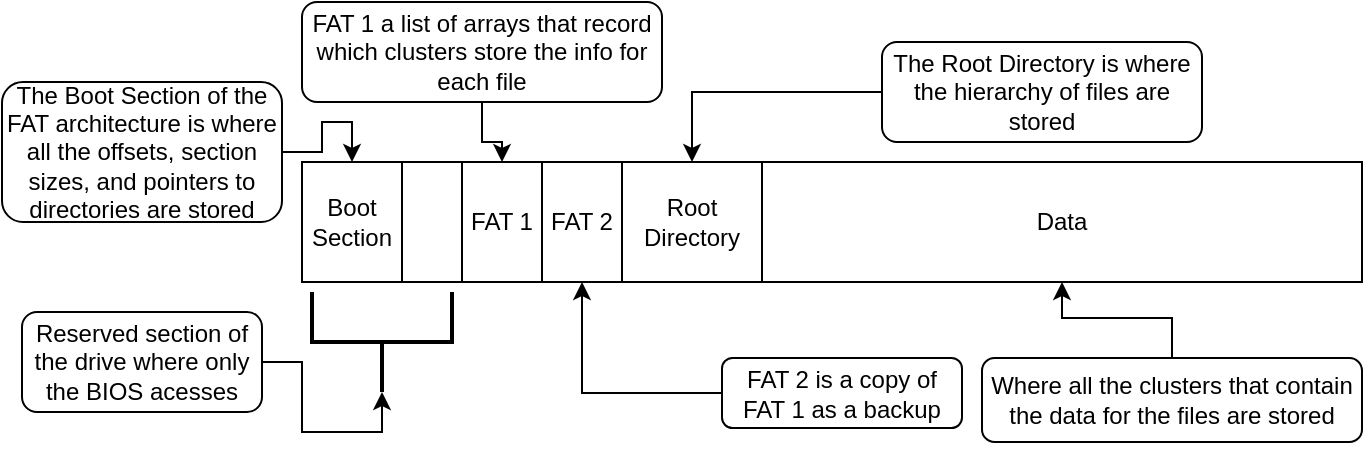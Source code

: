 <mxfile version="16.5.1" type="github">
  <diagram id="_Vxz8Yq0EqSx3GSfOWIa" name="Page-1">
    <mxGraphModel dx="1422" dy="780" grid="1" gridSize="10" guides="1" tooltips="1" connect="1" arrows="1" fold="1" page="1" pageScale="1" pageWidth="850" pageHeight="1100" math="0" shadow="0">
      <root>
        <mxCell id="0" />
        <mxCell id="1" parent="0" />
        <mxCell id="LFPvP2h6S6XEyQbVQH9w-1" value="Boot Section" style="rounded=0;whiteSpace=wrap;html=1;" vertex="1" parent="1">
          <mxGeometry x="270" y="280" width="50" height="60" as="geometry" />
        </mxCell>
        <mxCell id="LFPvP2h6S6XEyQbVQH9w-2" value="" style="rounded=0;whiteSpace=wrap;html=1;" vertex="1" parent="1">
          <mxGeometry x="320" y="280" width="30" height="60" as="geometry" />
        </mxCell>
        <mxCell id="LFPvP2h6S6XEyQbVQH9w-3" value="FAT 1" style="rounded=0;whiteSpace=wrap;html=1;" vertex="1" parent="1">
          <mxGeometry x="350" y="280" width="40" height="60" as="geometry" />
        </mxCell>
        <mxCell id="LFPvP2h6S6XEyQbVQH9w-4" value="FAT 2" style="rounded=0;whiteSpace=wrap;html=1;" vertex="1" parent="1">
          <mxGeometry x="390" y="280" width="40" height="60" as="geometry" />
        </mxCell>
        <mxCell id="LFPvP2h6S6XEyQbVQH9w-5" value="Root Directory" style="rounded=0;whiteSpace=wrap;html=1;" vertex="1" parent="1">
          <mxGeometry x="430" y="280" width="70" height="60" as="geometry" />
        </mxCell>
        <mxCell id="LFPvP2h6S6XEyQbVQH9w-6" value="Data" style="rounded=0;whiteSpace=wrap;html=1;" vertex="1" parent="1">
          <mxGeometry x="500" y="280" width="300" height="60" as="geometry" />
        </mxCell>
        <mxCell id="LFPvP2h6S6XEyQbVQH9w-23" style="edgeStyle=orthogonalEdgeStyle;rounded=0;orthogonalLoop=1;jettySize=auto;html=1;entryX=0.5;entryY=0;entryDx=0;entryDy=0;" edge="1" parent="1" source="LFPvP2h6S6XEyQbVQH9w-7" target="LFPvP2h6S6XEyQbVQH9w-1">
          <mxGeometry relative="1" as="geometry" />
        </mxCell>
        <mxCell id="LFPvP2h6S6XEyQbVQH9w-7" value="The Boot Section of the FAT architecture is where all the offsets, section sizes, and pointers to directories are stored" style="rounded=1;whiteSpace=wrap;html=1;" vertex="1" parent="1">
          <mxGeometry x="120" y="240" width="140" height="70" as="geometry" />
        </mxCell>
        <mxCell id="LFPvP2h6S6XEyQbVQH9w-9" value="" style="strokeWidth=2;html=1;shape=mxgraph.flowchart.annotation_2;align=left;labelPosition=right;pointerEvents=1;rotation=-90;" vertex="1" parent="1">
          <mxGeometry x="285" y="335" width="50" height="70" as="geometry" />
        </mxCell>
        <mxCell id="LFPvP2h6S6XEyQbVQH9w-14" style="edgeStyle=orthogonalEdgeStyle;rounded=0;orthogonalLoop=1;jettySize=auto;html=1;entryX=0;entryY=0.5;entryDx=0;entryDy=0;entryPerimeter=0;" edge="1" parent="1" source="LFPvP2h6S6XEyQbVQH9w-13" target="LFPvP2h6S6XEyQbVQH9w-9">
          <mxGeometry relative="1" as="geometry" />
        </mxCell>
        <mxCell id="LFPvP2h6S6XEyQbVQH9w-13" value="Reserved section of the drive where only the BIOS acesses" style="rounded=1;whiteSpace=wrap;html=1;" vertex="1" parent="1">
          <mxGeometry x="130" y="355" width="120" height="50" as="geometry" />
        </mxCell>
        <mxCell id="LFPvP2h6S6XEyQbVQH9w-24" style="edgeStyle=orthogonalEdgeStyle;rounded=0;orthogonalLoop=1;jettySize=auto;html=1;" edge="1" parent="1" source="LFPvP2h6S6XEyQbVQH9w-15" target="LFPvP2h6S6XEyQbVQH9w-3">
          <mxGeometry relative="1" as="geometry" />
        </mxCell>
        <mxCell id="LFPvP2h6S6XEyQbVQH9w-15" value="FAT 1 a list of arrays that record which clusters store the info for each file" style="rounded=1;whiteSpace=wrap;html=1;" vertex="1" parent="1">
          <mxGeometry x="270" y="200" width="180" height="50" as="geometry" />
        </mxCell>
        <mxCell id="LFPvP2h6S6XEyQbVQH9w-18" style="edgeStyle=orthogonalEdgeStyle;rounded=0;orthogonalLoop=1;jettySize=auto;html=1;entryX=0.5;entryY=1;entryDx=0;entryDy=0;" edge="1" parent="1" source="LFPvP2h6S6XEyQbVQH9w-17" target="LFPvP2h6S6XEyQbVQH9w-4">
          <mxGeometry relative="1" as="geometry" />
        </mxCell>
        <mxCell id="LFPvP2h6S6XEyQbVQH9w-17" value="FAT 2 is a copy of FAT 1 as a backup" style="rounded=1;whiteSpace=wrap;html=1;" vertex="1" parent="1">
          <mxGeometry x="480" y="378" width="120" height="35" as="geometry" />
        </mxCell>
        <mxCell id="LFPvP2h6S6XEyQbVQH9w-20" style="edgeStyle=orthogonalEdgeStyle;rounded=0;orthogonalLoop=1;jettySize=auto;html=1;" edge="1" parent="1" source="LFPvP2h6S6XEyQbVQH9w-19" target="LFPvP2h6S6XEyQbVQH9w-5">
          <mxGeometry relative="1" as="geometry" />
        </mxCell>
        <mxCell id="LFPvP2h6S6XEyQbVQH9w-19" value="The Root Directory is where the hierarchy of files are stored" style="rounded=1;whiteSpace=wrap;html=1;" vertex="1" parent="1">
          <mxGeometry x="560" y="220" width="160" height="50" as="geometry" />
        </mxCell>
        <mxCell id="LFPvP2h6S6XEyQbVQH9w-22" style="edgeStyle=orthogonalEdgeStyle;rounded=0;orthogonalLoop=1;jettySize=auto;html=1;" edge="1" parent="1" source="LFPvP2h6S6XEyQbVQH9w-21" target="LFPvP2h6S6XEyQbVQH9w-6">
          <mxGeometry relative="1" as="geometry" />
        </mxCell>
        <mxCell id="LFPvP2h6S6XEyQbVQH9w-21" value="Where all the clusters that contain the data for the files are stored" style="rounded=1;whiteSpace=wrap;html=1;" vertex="1" parent="1">
          <mxGeometry x="610" y="378" width="190" height="42" as="geometry" />
        </mxCell>
      </root>
    </mxGraphModel>
  </diagram>
</mxfile>
